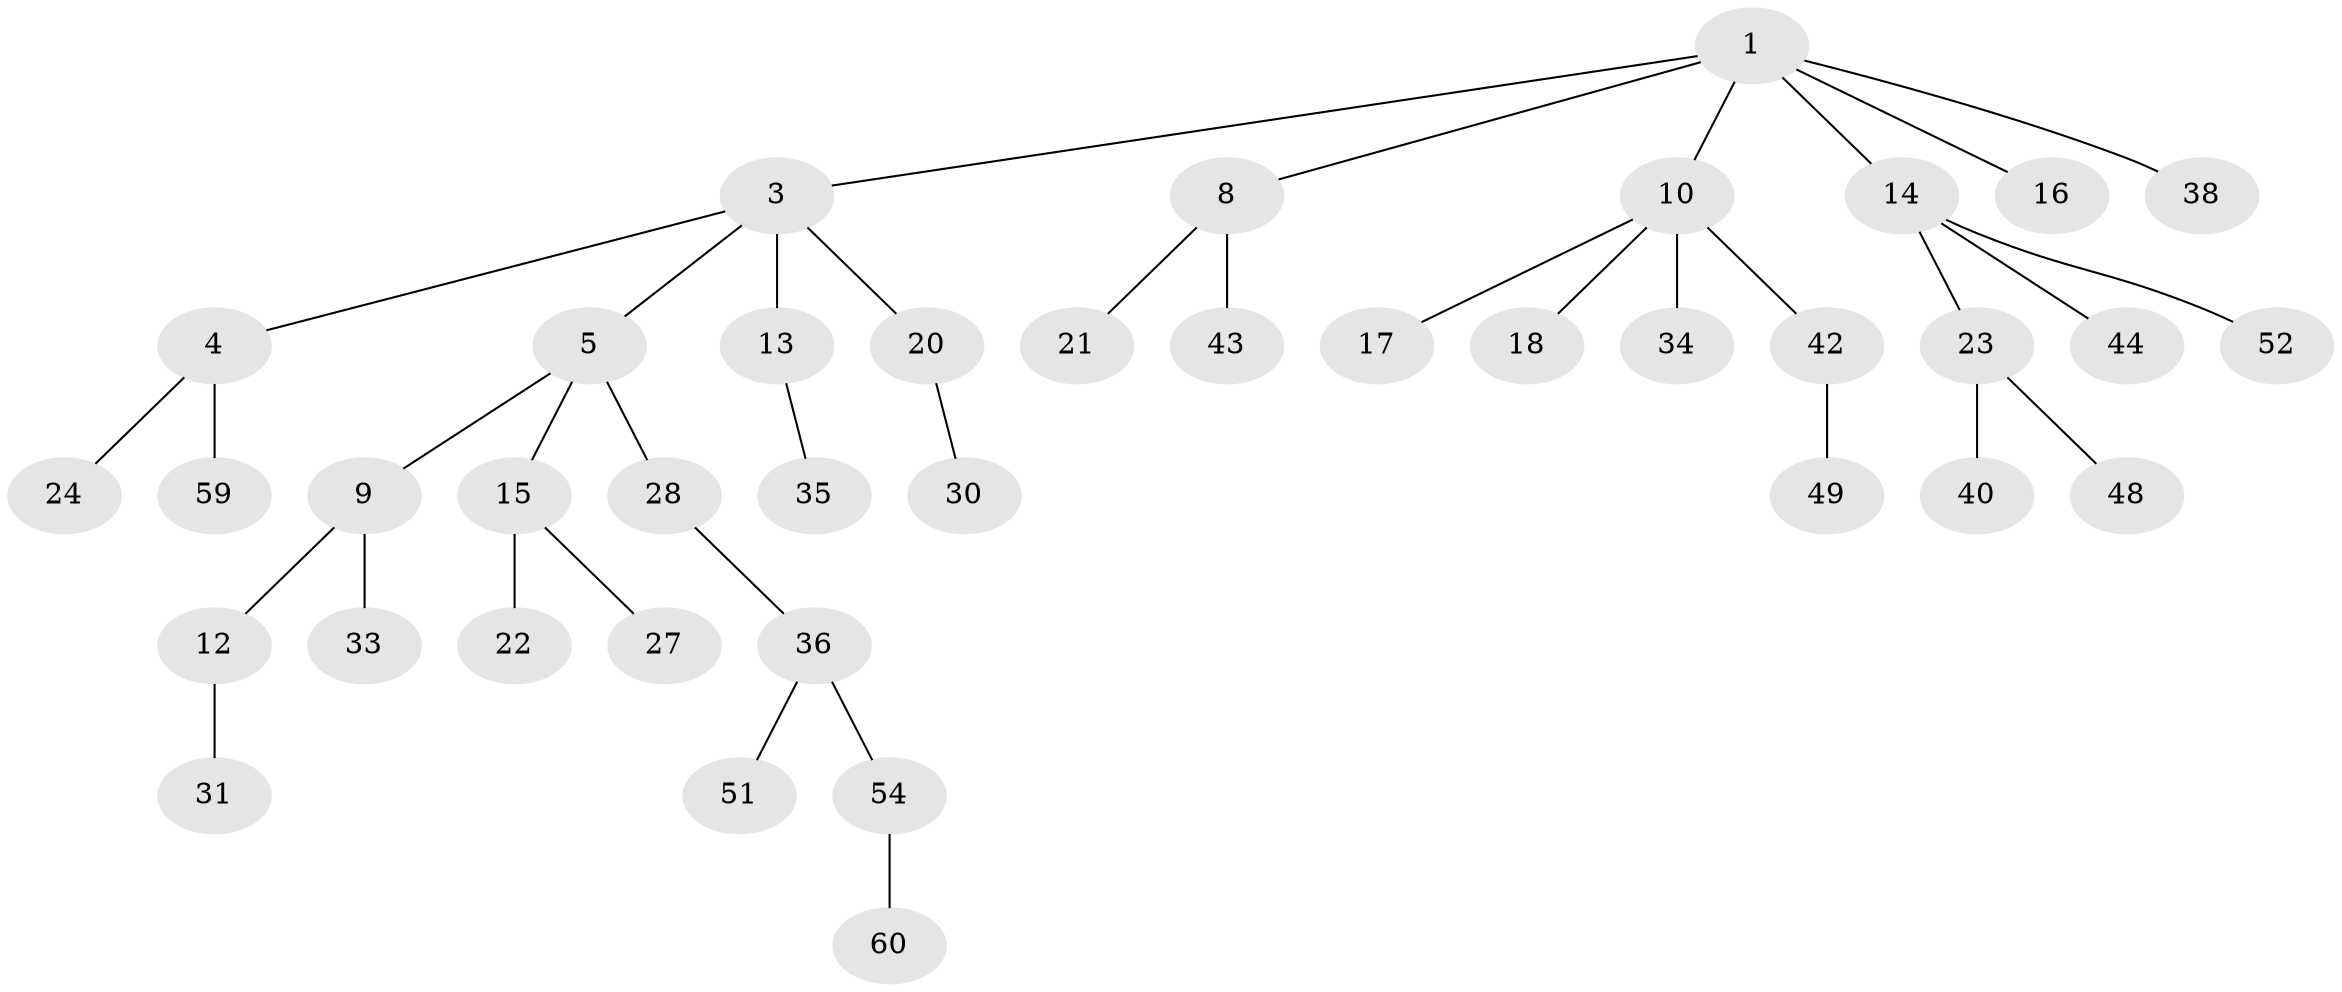 // original degree distribution, {5: 0.03225806451612903, 3: 0.1774193548387097, 6: 0.016129032258064516, 4: 0.06451612903225806, 1: 0.5, 2: 0.20967741935483872}
// Generated by graph-tools (version 1.1) at 2025/42/03/06/25 10:42:06]
// undirected, 39 vertices, 38 edges
graph export_dot {
graph [start="1"]
  node [color=gray90,style=filled];
  1 [super="+2"];
  3 [super="+45"];
  4 [super="+6"];
  5 [super="+7"];
  8 [super="+26"];
  9 [super="+32"];
  10 [super="+11"];
  12 [super="+37"];
  13 [super="+19"];
  14 [super="+46"];
  15 [super="+25"];
  16;
  17 [super="+62"];
  18;
  20 [super="+29"];
  21;
  22;
  23 [super="+56"];
  24 [super="+50"];
  27;
  28;
  30;
  31;
  33;
  34;
  35 [super="+41"];
  36 [super="+39"];
  38 [super="+53"];
  40 [super="+58"];
  42 [super="+47"];
  43;
  44;
  48;
  49 [super="+61"];
  51;
  52 [super="+57"];
  54 [super="+55"];
  59;
  60;
  1 -- 3;
  1 -- 8;
  1 -- 14;
  1 -- 16;
  1 -- 10;
  1 -- 38;
  3 -- 4;
  3 -- 5;
  3 -- 13;
  3 -- 20;
  4 -- 24;
  4 -- 59;
  5 -- 9;
  5 -- 28;
  5 -- 15;
  8 -- 21;
  8 -- 43;
  9 -- 12;
  9 -- 33;
  10 -- 17;
  10 -- 42;
  10 -- 18;
  10 -- 34;
  12 -- 31;
  13 -- 35;
  14 -- 23;
  14 -- 44;
  14 -- 52;
  15 -- 22;
  15 -- 27;
  20 -- 30;
  23 -- 40;
  23 -- 48;
  28 -- 36;
  36 -- 51;
  36 -- 54;
  42 -- 49;
  54 -- 60;
}
